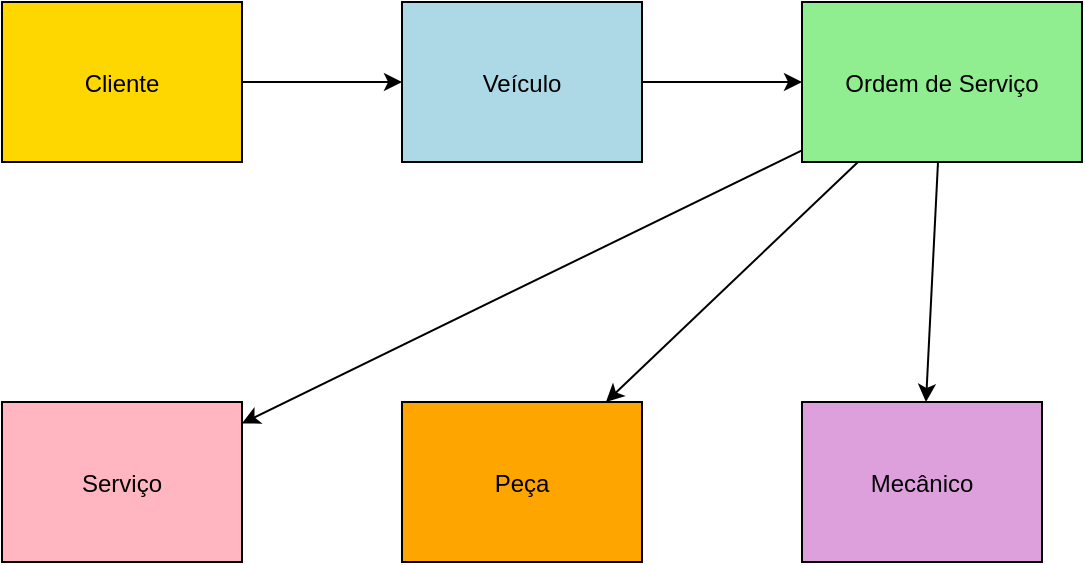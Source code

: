 <mxfile version="26.1.0">
  <diagram name="Oficina Mecânica" id="-b_f4jwGhhGRGnuZsqxk">
    <mxGraphModel dx="1050" dy="596" grid="1" gridSize="10" guides="1" tooltips="1" connect="1" arrows="1" fold="1" page="1" pageScale="1" pageWidth="827" pageHeight="1169" math="0" shadow="0">
      <root>
        <mxCell id="0" />
        <mxCell id="1" parent="0" />
        <mxCell id="rH95rKgRMTiSTt7s6Iv6-1" value="Cliente" style="shape=rectangle;fillColor=#FFD700;" vertex="1" parent="1">
          <mxGeometry x="100" y="100" width="120" height="80" as="geometry" />
        </mxCell>
        <mxCell id="rH95rKgRMTiSTt7s6Iv6-2" value="Veículo" style="shape=rectangle;fillColor=#ADD8E6;" vertex="1" parent="1">
          <mxGeometry x="300" y="100" width="120" height="80" as="geometry" />
        </mxCell>
        <mxCell id="rH95rKgRMTiSTt7s6Iv6-3" value="Ordem de Serviço" style="shape=rectangle;fillColor=#90EE90;" vertex="1" parent="1">
          <mxGeometry x="500" y="100" width="140" height="80" as="geometry" />
        </mxCell>
        <mxCell id="rH95rKgRMTiSTt7s6Iv6-4" value="Serviço" style="shape=rectangle;fillColor=#FFB6C1;" vertex="1" parent="1">
          <mxGeometry x="100" y="300" width="120" height="80" as="geometry" />
        </mxCell>
        <mxCell id="rH95rKgRMTiSTt7s6Iv6-5" value="Peça" style="shape=rectangle;fillColor=#FFA500;" vertex="1" parent="1">
          <mxGeometry x="300" y="300" width="120" height="80" as="geometry" />
        </mxCell>
        <mxCell id="rH95rKgRMTiSTt7s6Iv6-6" value="Mecânico" style="shape=rectangle;fillColor=#DDA0DD;" vertex="1" parent="1">
          <mxGeometry x="500" y="300" width="120" height="80" as="geometry" />
        </mxCell>
        <mxCell id="rH95rKgRMTiSTt7s6Iv6-7" edge="1" parent="1" source="rH95rKgRMTiSTt7s6Iv6-1" target="rH95rKgRMTiSTt7s6Iv6-2">
          <mxGeometry relative="1" as="geometry" />
        </mxCell>
        <mxCell id="rH95rKgRMTiSTt7s6Iv6-8" edge="1" parent="1" source="rH95rKgRMTiSTt7s6Iv6-2" target="rH95rKgRMTiSTt7s6Iv6-3">
          <mxGeometry relative="1" as="geometry" />
        </mxCell>
        <mxCell id="rH95rKgRMTiSTt7s6Iv6-9" edge="1" parent="1" source="rH95rKgRMTiSTt7s6Iv6-3" target="rH95rKgRMTiSTt7s6Iv6-4">
          <mxGeometry relative="1" as="geometry" />
        </mxCell>
        <mxCell id="rH95rKgRMTiSTt7s6Iv6-10" edge="1" parent="1" source="rH95rKgRMTiSTt7s6Iv6-3" target="rH95rKgRMTiSTt7s6Iv6-5">
          <mxGeometry relative="1" as="geometry" />
        </mxCell>
        <mxCell id="rH95rKgRMTiSTt7s6Iv6-11" edge="1" parent="1" source="rH95rKgRMTiSTt7s6Iv6-3" target="rH95rKgRMTiSTt7s6Iv6-6">
          <mxGeometry relative="1" as="geometry" />
        </mxCell>
      </root>
    </mxGraphModel>
  </diagram>
</mxfile>

